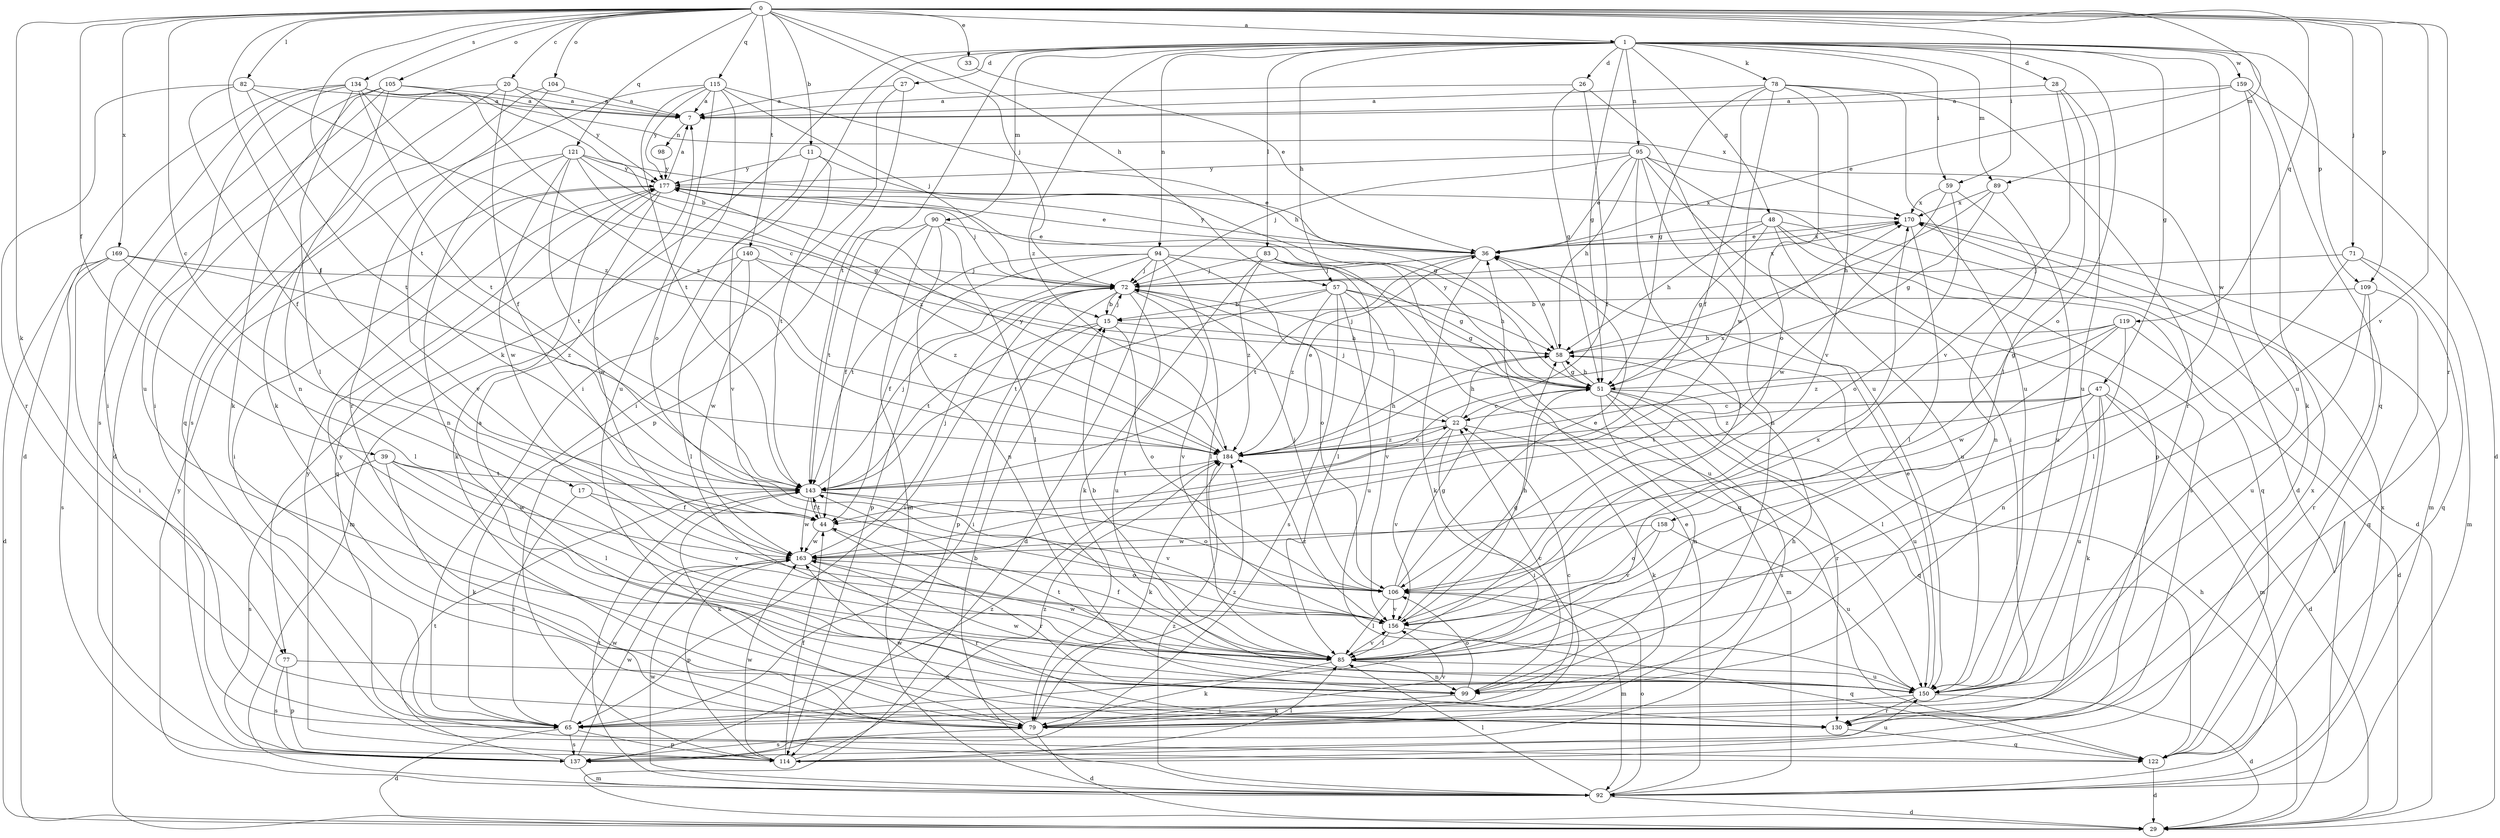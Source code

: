 strict digraph  {
0;
1;
7;
11;
15;
17;
20;
22;
26;
27;
28;
29;
33;
36;
39;
44;
47;
48;
51;
57;
58;
59;
65;
71;
72;
77;
78;
79;
82;
83;
85;
89;
90;
92;
94;
95;
98;
99;
104;
105;
106;
109;
114;
115;
119;
121;
122;
130;
134;
137;
140;
143;
150;
156;
158;
159;
163;
169;
170;
177;
184;
0 -> 1  [label=a];
0 -> 11  [label=b];
0 -> 17  [label=c];
0 -> 20  [label=c];
0 -> 33  [label=e];
0 -> 39  [label=f];
0 -> 44  [label=f];
0 -> 57  [label=h];
0 -> 59  [label=i];
0 -> 71  [label=j];
0 -> 72  [label=j];
0 -> 77  [label=k];
0 -> 82  [label=l];
0 -> 89  [label=m];
0 -> 104  [label=o];
0 -> 105  [label=o];
0 -> 109  [label=p];
0 -> 115  [label=q];
0 -> 119  [label=q];
0 -> 121  [label=q];
0 -> 130  [label=r];
0 -> 134  [label=s];
0 -> 140  [label=t];
0 -> 143  [label=t];
0 -> 156  [label=v];
0 -> 169  [label=x];
1 -> 26  [label=d];
1 -> 27  [label=d];
1 -> 28  [label=d];
1 -> 47  [label=g];
1 -> 48  [label=g];
1 -> 51  [label=g];
1 -> 57  [label=h];
1 -> 59  [label=i];
1 -> 65  [label=i];
1 -> 77  [label=k];
1 -> 78  [label=k];
1 -> 83  [label=l];
1 -> 89  [label=m];
1 -> 90  [label=m];
1 -> 94  [label=n];
1 -> 95  [label=n];
1 -> 106  [label=o];
1 -> 109  [label=p];
1 -> 122  [label=q];
1 -> 143  [label=t];
1 -> 158  [label=w];
1 -> 159  [label=w];
1 -> 184  [label=z];
7 -> 98  [label=n];
11 -> 51  [label=g];
11 -> 143  [label=t];
11 -> 156  [label=v];
11 -> 177  [label=y];
15 -> 58  [label=h];
15 -> 65  [label=i];
15 -> 72  [label=j];
15 -> 106  [label=o];
15 -> 143  [label=t];
17 -> 44  [label=f];
17 -> 65  [label=i];
17 -> 156  [label=v];
20 -> 7  [label=a];
20 -> 44  [label=f];
20 -> 65  [label=i];
20 -> 122  [label=q];
20 -> 177  [label=y];
22 -> 58  [label=h];
22 -> 65  [label=i];
22 -> 72  [label=j];
22 -> 79  [label=k];
22 -> 156  [label=v];
22 -> 184  [label=z];
26 -> 7  [label=a];
26 -> 44  [label=f];
26 -> 51  [label=g];
26 -> 150  [label=u];
27 -> 7  [label=a];
27 -> 65  [label=i];
27 -> 114  [label=p];
28 -> 7  [label=a];
28 -> 85  [label=l];
28 -> 150  [label=u];
28 -> 156  [label=v];
29 -> 58  [label=h];
33 -> 36  [label=e];
36 -> 72  [label=j];
36 -> 79  [label=k];
36 -> 143  [label=t];
36 -> 170  [label=x];
36 -> 177  [label=y];
39 -> 79  [label=k];
39 -> 85  [label=l];
39 -> 137  [label=s];
39 -> 143  [label=t];
39 -> 163  [label=w];
44 -> 130  [label=r];
44 -> 143  [label=t];
44 -> 163  [label=w];
47 -> 22  [label=c];
47 -> 29  [label=d];
47 -> 79  [label=k];
47 -> 85  [label=l];
47 -> 92  [label=m];
47 -> 143  [label=t];
47 -> 150  [label=u];
47 -> 184  [label=z];
48 -> 29  [label=d];
48 -> 36  [label=e];
48 -> 51  [label=g];
48 -> 58  [label=h];
48 -> 122  [label=q];
48 -> 137  [label=s];
48 -> 150  [label=u];
51 -> 22  [label=c];
51 -> 58  [label=h];
51 -> 92  [label=m];
51 -> 99  [label=n];
51 -> 122  [label=q];
51 -> 130  [label=r];
51 -> 137  [label=s];
51 -> 150  [label=u];
51 -> 177  [label=y];
57 -> 15  [label=b];
57 -> 51  [label=g];
57 -> 58  [label=h];
57 -> 137  [label=s];
57 -> 143  [label=t];
57 -> 150  [label=u];
57 -> 156  [label=v];
57 -> 184  [label=z];
58 -> 36  [label=e];
58 -> 51  [label=g];
58 -> 72  [label=j];
59 -> 99  [label=n];
59 -> 106  [label=o];
59 -> 163  [label=w];
59 -> 170  [label=x];
65 -> 22  [label=c];
65 -> 29  [label=d];
65 -> 114  [label=p];
65 -> 137  [label=s];
65 -> 163  [label=w];
71 -> 72  [label=j];
71 -> 85  [label=l];
71 -> 92  [label=m];
71 -> 122  [label=q];
72 -> 15  [label=b];
72 -> 65  [label=i];
72 -> 114  [label=p];
72 -> 150  [label=u];
72 -> 156  [label=v];
72 -> 170  [label=x];
77 -> 99  [label=n];
77 -> 114  [label=p];
77 -> 137  [label=s];
78 -> 7  [label=a];
78 -> 44  [label=f];
78 -> 51  [label=g];
78 -> 106  [label=o];
78 -> 130  [label=r];
78 -> 150  [label=u];
78 -> 156  [label=v];
78 -> 163  [label=w];
79 -> 29  [label=d];
79 -> 58  [label=h];
79 -> 137  [label=s];
79 -> 156  [label=v];
79 -> 163  [label=w];
79 -> 177  [label=y];
79 -> 184  [label=z];
82 -> 7  [label=a];
82 -> 22  [label=c];
82 -> 44  [label=f];
82 -> 130  [label=r];
82 -> 143  [label=t];
83 -> 72  [label=j];
83 -> 79  [label=k];
83 -> 85  [label=l];
83 -> 122  [label=q];
83 -> 150  [label=u];
83 -> 184  [label=z];
85 -> 15  [label=b];
85 -> 44  [label=f];
85 -> 79  [label=k];
85 -> 99  [label=n];
85 -> 150  [label=u];
85 -> 156  [label=v];
85 -> 163  [label=w];
85 -> 170  [label=x];
89 -> 51  [label=g];
89 -> 58  [label=h];
89 -> 150  [label=u];
89 -> 170  [label=x];
90 -> 36  [label=e];
90 -> 44  [label=f];
90 -> 85  [label=l];
90 -> 92  [label=m];
90 -> 99  [label=n];
90 -> 143  [label=t];
92 -> 15  [label=b];
92 -> 29  [label=d];
92 -> 36  [label=e];
92 -> 85  [label=l];
92 -> 106  [label=o];
92 -> 143  [label=t];
92 -> 163  [label=w];
92 -> 170  [label=x];
92 -> 177  [label=y];
92 -> 184  [label=z];
94 -> 29  [label=d];
94 -> 44  [label=f];
94 -> 51  [label=g];
94 -> 72  [label=j];
94 -> 85  [label=l];
94 -> 106  [label=o];
94 -> 114  [label=p];
94 -> 143  [label=t];
95 -> 29  [label=d];
95 -> 36  [label=e];
95 -> 58  [label=h];
95 -> 65  [label=i];
95 -> 72  [label=j];
95 -> 85  [label=l];
95 -> 99  [label=n];
95 -> 114  [label=p];
95 -> 177  [label=y];
98 -> 177  [label=y];
99 -> 22  [label=c];
99 -> 79  [label=k];
99 -> 106  [label=o];
104 -> 7  [label=a];
104 -> 79  [label=k];
104 -> 130  [label=r];
105 -> 7  [label=a];
105 -> 29  [label=d];
105 -> 79  [label=k];
105 -> 99  [label=n];
105 -> 137  [label=s];
105 -> 184  [label=z];
106 -> 36  [label=e];
106 -> 51  [label=g];
106 -> 72  [label=j];
106 -> 85  [label=l];
106 -> 92  [label=m];
106 -> 156  [label=v];
109 -> 15  [label=b];
109 -> 122  [label=q];
109 -> 130  [label=r];
109 -> 150  [label=u];
114 -> 44  [label=f];
114 -> 85  [label=l];
114 -> 150  [label=u];
114 -> 163  [label=w];
114 -> 170  [label=x];
114 -> 177  [label=y];
114 -> 184  [label=z];
115 -> 7  [label=a];
115 -> 58  [label=h];
115 -> 72  [label=j];
115 -> 106  [label=o];
115 -> 137  [label=s];
115 -> 143  [label=t];
115 -> 150  [label=u];
115 -> 177  [label=y];
119 -> 29  [label=d];
119 -> 51  [label=g];
119 -> 58  [label=h];
119 -> 99  [label=n];
119 -> 163  [label=w];
119 -> 184  [label=z];
121 -> 36  [label=e];
121 -> 51  [label=g];
121 -> 99  [label=n];
121 -> 143  [label=t];
121 -> 156  [label=v];
121 -> 163  [label=w];
121 -> 177  [label=y];
121 -> 184  [label=z];
122 -> 29  [label=d];
130 -> 7  [label=a];
130 -> 122  [label=q];
134 -> 7  [label=a];
134 -> 15  [label=b];
134 -> 29  [label=d];
134 -> 65  [label=i];
134 -> 85  [label=l];
134 -> 143  [label=t];
134 -> 150  [label=u];
134 -> 170  [label=x];
134 -> 184  [label=z];
137 -> 92  [label=m];
137 -> 143  [label=t];
137 -> 163  [label=w];
137 -> 184  [label=z];
140 -> 72  [label=j];
140 -> 85  [label=l];
140 -> 92  [label=m];
140 -> 163  [label=w];
140 -> 184  [label=z];
143 -> 44  [label=f];
143 -> 72  [label=j];
143 -> 79  [label=k];
143 -> 106  [label=o];
143 -> 156  [label=v];
143 -> 163  [label=w];
150 -> 29  [label=d];
150 -> 36  [label=e];
150 -> 65  [label=i];
150 -> 130  [label=r];
150 -> 143  [label=t];
150 -> 163  [label=w];
156 -> 51  [label=g];
156 -> 58  [label=h];
156 -> 85  [label=l];
156 -> 122  [label=q];
156 -> 184  [label=z];
158 -> 106  [label=o];
158 -> 150  [label=u];
158 -> 156  [label=v];
158 -> 163  [label=w];
159 -> 7  [label=a];
159 -> 29  [label=d];
159 -> 36  [label=e];
159 -> 79  [label=k];
159 -> 150  [label=u];
163 -> 72  [label=j];
163 -> 106  [label=o];
163 -> 114  [label=p];
163 -> 130  [label=r];
169 -> 29  [label=d];
169 -> 65  [label=i];
169 -> 72  [label=j];
169 -> 85  [label=l];
169 -> 137  [label=s];
169 -> 184  [label=z];
170 -> 36  [label=e];
170 -> 85  [label=l];
170 -> 92  [label=m];
177 -> 7  [label=a];
177 -> 36  [label=e];
177 -> 65  [label=i];
177 -> 72  [label=j];
177 -> 79  [label=k];
177 -> 122  [label=q];
177 -> 163  [label=w];
177 -> 170  [label=x];
184 -> 22  [label=c];
184 -> 36  [label=e];
184 -> 58  [label=h];
184 -> 79  [label=k];
184 -> 143  [label=t];
184 -> 170  [label=x];
184 -> 177  [label=y];
}
